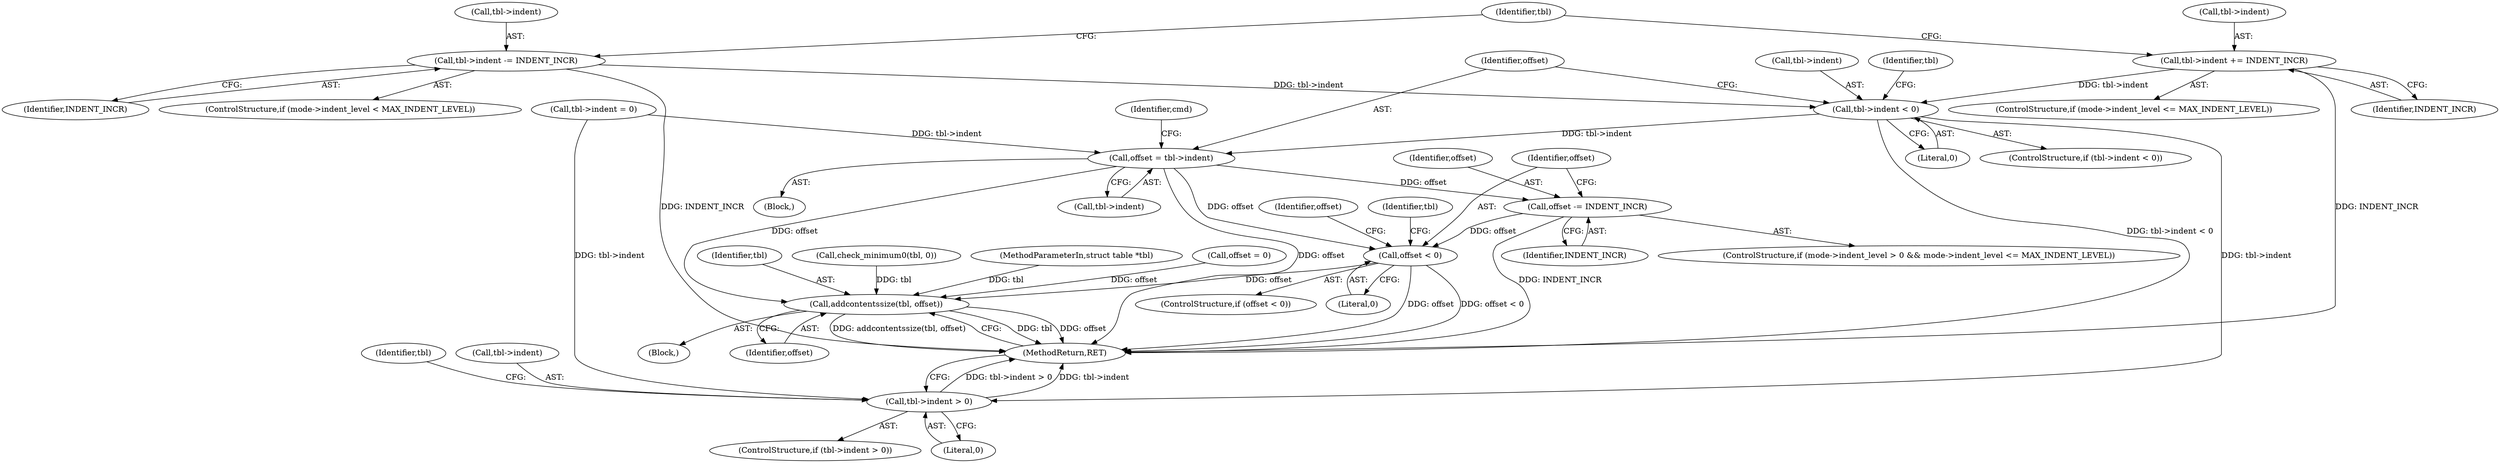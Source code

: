 digraph "0_w3m_8354763b90490d4105695df52674d0fcef823e92@pointer" {
"1000186" [label="(Call,tbl->indent < 0)"];
"1000158" [label="(Call,tbl->indent += INDENT_INCR)"];
"1000180" [label="(Call,tbl->indent -= INDENT_INCR)"];
"1000196" [label="(Call,offset = tbl->indent)"];
"1000218" [label="(Call,offset -= INDENT_INCR)"];
"1000222" [label="(Call,offset < 0)"];
"1000238" [label="(Call,addcontentssize(tbl, offset))"];
"1000229" [label="(Call,tbl->indent > 0)"];
"1000234" [label="(Block,)"];
"1000222" [label="(Call,offset < 0)"];
"1000180" [label="(Call,tbl->indent -= INDENT_INCR)"];
"1000190" [label="(Literal,0)"];
"1000188" [label="(Identifier,tbl)"];
"1000240" [label="(Identifier,offset)"];
"1000241" [label="(MethodReturn,RET)"];
"1000239" [label="(Identifier,tbl)"];
"1000174" [label="(ControlStructure,if (mode->indent_level < MAX_INDENT_LEVEL))"];
"1000158" [label="(Call,tbl->indent += INDENT_INCR)"];
"1000187" [label="(Call,tbl->indent)"];
"1000193" [label="(Identifier,tbl)"];
"1000159" [label="(Call,tbl->indent)"];
"1000219" [label="(Identifier,offset)"];
"1000184" [label="(Identifier,INDENT_INCR)"];
"1000218" [label="(Call,offset -= INDENT_INCR)"];
"1000186" [label="(Call,tbl->indent < 0)"];
"1000235" [label="(Call,check_minimum0(tbl, 0))"];
"1000101" [label="(MethodParameterIn,struct table *tbl)"];
"1000221" [label="(ControlStructure,if (offset < 0))"];
"1000181" [label="(Call,tbl->indent)"];
"1000223" [label="(Identifier,offset)"];
"1000226" [label="(Identifier,offset)"];
"1000185" [label="(ControlStructure,if (tbl->indent < 0))"];
"1000229" [label="(Call,tbl->indent > 0)"];
"1000231" [label="(Identifier,tbl)"];
"1000196" [label="(Call,offset = tbl->indent)"];
"1000152" [label="(ControlStructure,if (mode->indent_level <= MAX_INDENT_LEVEL))"];
"1000206" [label="(ControlStructure,if (mode->indent_level > 0 && mode->indent_level <= MAX_INDENT_LEVEL))"];
"1000228" [label="(ControlStructure,if (tbl->indent > 0))"];
"1000162" [label="(Identifier,INDENT_INCR)"];
"1000225" [label="(Call,offset = 0)"];
"1000203" [label="(Identifier,cmd)"];
"1000236" [label="(Identifier,tbl)"];
"1000230" [label="(Call,tbl->indent)"];
"1000106" [label="(Block,)"];
"1000224" [label="(Literal,0)"];
"1000198" [label="(Call,tbl->indent)"];
"1000191" [label="(Call,tbl->indent = 0)"];
"1000220" [label="(Identifier,INDENT_INCR)"];
"1000197" [label="(Identifier,offset)"];
"1000233" [label="(Literal,0)"];
"1000238" [label="(Call,addcontentssize(tbl, offset))"];
"1000186" -> "1000185"  [label="AST: "];
"1000186" -> "1000190"  [label="CFG: "];
"1000187" -> "1000186"  [label="AST: "];
"1000190" -> "1000186"  [label="AST: "];
"1000193" -> "1000186"  [label="CFG: "];
"1000197" -> "1000186"  [label="CFG: "];
"1000186" -> "1000241"  [label="DDG: tbl->indent < 0"];
"1000158" -> "1000186"  [label="DDG: tbl->indent"];
"1000180" -> "1000186"  [label="DDG: tbl->indent"];
"1000186" -> "1000196"  [label="DDG: tbl->indent"];
"1000186" -> "1000229"  [label="DDG: tbl->indent"];
"1000158" -> "1000152"  [label="AST: "];
"1000158" -> "1000162"  [label="CFG: "];
"1000159" -> "1000158"  [label="AST: "];
"1000162" -> "1000158"  [label="AST: "];
"1000188" -> "1000158"  [label="CFG: "];
"1000158" -> "1000241"  [label="DDG: INDENT_INCR"];
"1000180" -> "1000174"  [label="AST: "];
"1000180" -> "1000184"  [label="CFG: "];
"1000181" -> "1000180"  [label="AST: "];
"1000184" -> "1000180"  [label="AST: "];
"1000188" -> "1000180"  [label="CFG: "];
"1000180" -> "1000241"  [label="DDG: INDENT_INCR"];
"1000196" -> "1000106"  [label="AST: "];
"1000196" -> "1000198"  [label="CFG: "];
"1000197" -> "1000196"  [label="AST: "];
"1000198" -> "1000196"  [label="AST: "];
"1000203" -> "1000196"  [label="CFG: "];
"1000196" -> "1000241"  [label="DDG: offset"];
"1000191" -> "1000196"  [label="DDG: tbl->indent"];
"1000196" -> "1000218"  [label="DDG: offset"];
"1000196" -> "1000222"  [label="DDG: offset"];
"1000196" -> "1000238"  [label="DDG: offset"];
"1000218" -> "1000206"  [label="AST: "];
"1000218" -> "1000220"  [label="CFG: "];
"1000219" -> "1000218"  [label="AST: "];
"1000220" -> "1000218"  [label="AST: "];
"1000223" -> "1000218"  [label="CFG: "];
"1000218" -> "1000241"  [label="DDG: INDENT_INCR"];
"1000218" -> "1000222"  [label="DDG: offset"];
"1000222" -> "1000221"  [label="AST: "];
"1000222" -> "1000224"  [label="CFG: "];
"1000223" -> "1000222"  [label="AST: "];
"1000224" -> "1000222"  [label="AST: "];
"1000226" -> "1000222"  [label="CFG: "];
"1000231" -> "1000222"  [label="CFG: "];
"1000222" -> "1000241"  [label="DDG: offset"];
"1000222" -> "1000241"  [label="DDG: offset < 0"];
"1000222" -> "1000238"  [label="DDG: offset"];
"1000238" -> "1000234"  [label="AST: "];
"1000238" -> "1000240"  [label="CFG: "];
"1000239" -> "1000238"  [label="AST: "];
"1000240" -> "1000238"  [label="AST: "];
"1000241" -> "1000238"  [label="CFG: "];
"1000238" -> "1000241"  [label="DDG: tbl"];
"1000238" -> "1000241"  [label="DDG: offset"];
"1000238" -> "1000241"  [label="DDG: addcontentssize(tbl, offset)"];
"1000235" -> "1000238"  [label="DDG: tbl"];
"1000101" -> "1000238"  [label="DDG: tbl"];
"1000225" -> "1000238"  [label="DDG: offset"];
"1000229" -> "1000228"  [label="AST: "];
"1000229" -> "1000233"  [label="CFG: "];
"1000230" -> "1000229"  [label="AST: "];
"1000233" -> "1000229"  [label="AST: "];
"1000236" -> "1000229"  [label="CFG: "];
"1000241" -> "1000229"  [label="CFG: "];
"1000229" -> "1000241"  [label="DDG: tbl->indent > 0"];
"1000229" -> "1000241"  [label="DDG: tbl->indent"];
"1000191" -> "1000229"  [label="DDG: tbl->indent"];
}
